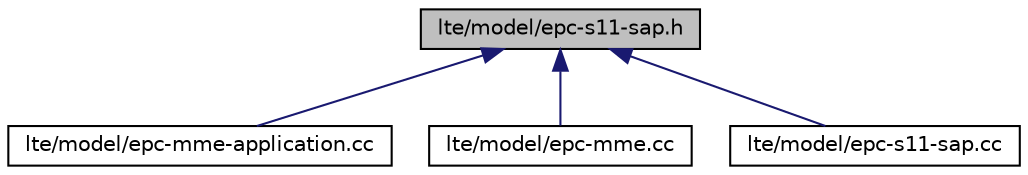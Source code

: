 digraph "lte/model/epc-s11-sap.h"
{
  edge [fontname="Helvetica",fontsize="10",labelfontname="Helvetica",labelfontsize="10"];
  node [fontname="Helvetica",fontsize="10",shape=record];
  Node1 [label="lte/model/epc-s11-sap.h",height=0.2,width=0.4,color="black", fillcolor="grey75", style="filled", fontcolor="black"];
  Node1 -> Node2 [dir="back",color="midnightblue",fontsize="10",style="solid"];
  Node2 [label="lte/model/epc-mme-application.cc",height=0.2,width=0.4,color="black", fillcolor="white", style="filled",URL="$da/dd1/epc-mme-application_8cc.html"];
  Node1 -> Node3 [dir="back",color="midnightblue",fontsize="10",style="solid"];
  Node3 [label="lte/model/epc-mme.cc",height=0.2,width=0.4,color="black", fillcolor="white", style="filled",URL="$dc/d48/epc-mme_8cc.html"];
  Node1 -> Node4 [dir="back",color="midnightblue",fontsize="10",style="solid"];
  Node4 [label="lte/model/epc-s11-sap.cc",height=0.2,width=0.4,color="black", fillcolor="white", style="filled",URL="$d4/de3/epc-s11-sap_8cc.html"];
}
